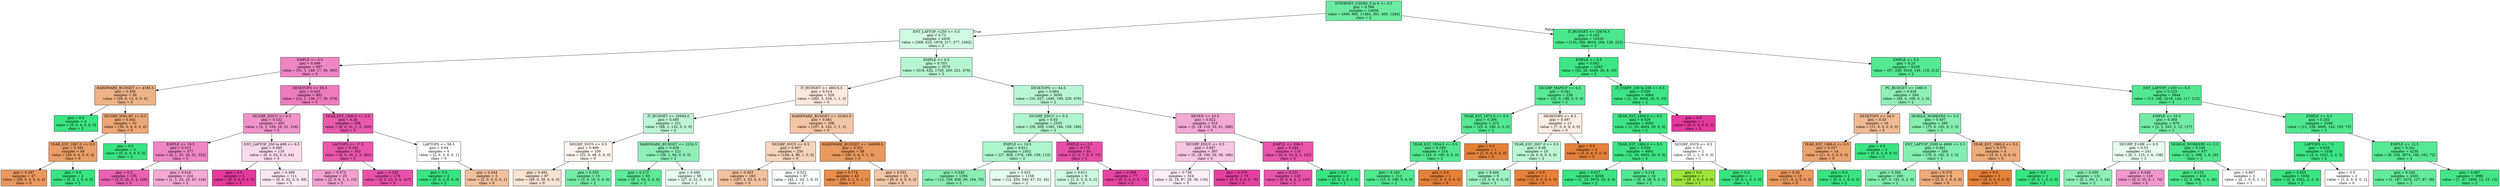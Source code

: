 digraph Tree {
node [shape=box, style="filled", color="black"] ;
0 [label="INTERNET_USERS_5 to 9 <= 0.5\ngini = 0.396\nsamples = 14956\nvalue = [499, 893, 11494, 381, 405, 1284]\nclass = 2", fillcolor="#6beca1"] ;
1 [label="ENT_LAPTOP_<250 <= 0.5\ngini = 0.73\nsamples = 4436\nvalue = [369, 633, 1878, 217, 277, 1062]\nclass = 2", fillcolor="#cff9e1"] ;
0 -> 1 [labeldistance=2.5, labelangle=45, headlabel="True"] ;
2 [label="EMPLE <= 0.5\ngini = 0.499\nsamples = 857\nvalue = [51, 1, 149, 17, 56, 583]\nclass = 5", fillcolor="#ef86c3"] ;
1 -> 2 ;
3 [label="HARDWARE_BUDGET <= 4185.5\ngini = 0.456\nsamples = 56\nvalue = [39, 0, 13, 0, 0, 4]\nclass = 0", fillcolor="#efb387"] ;
2 -> 3 ;
4 [label="gini = 0.0\nsamples = 4\nvalue = [0, 0, 4, 0, 0, 0]\nclass = 2", fillcolor="#39e581"] ;
3 -> 4 ;
5 [label="SICGRP_WHL-RT <= 0.5\ngini = 0.402\nsamples = 52\nvalue = [39, 0, 9, 0, 0, 4]\nclass = 0", fillcolor="#eda775"] ;
3 -> 5 ;
6 [label="YEAR_EST_1997.0 <= 0.5\ngini = 0.345\nsamples = 49\nvalue = [39, 0, 6, 0, 0, 4]\nclass = 0", fillcolor="#eb9e67"] ;
5 -> 6 ;
7 [label="gini = 0.297\nsamples = 47\nvalue = [39, 0, 4, 0, 0, 4]\nclass = 0", fillcolor="#ea985e"] ;
6 -> 7 ;
8 [label="gini = 0.0\nsamples = 2\nvalue = [0, 0, 2, 0, 0, 0]\nclass = 2", fillcolor="#39e581"] ;
6 -> 8 ;
9 [label="gini = 0.0\nsamples = 3\nvalue = [0, 0, 3, 0, 0, 0]\nclass = 2", fillcolor="#39e581"] ;
5 -> 9 ;
10 [label="DESKTOPS <= 56.5\ngini = 0.443\nsamples = 801\nvalue = [12, 1, 136, 17, 56, 579]\nclass = 5", fillcolor="#ee7bbe"] ;
2 -> 10 ;
11 [label="SICGRP_EDUC <= 0.5\ngini = 0.532\nsamples = 493\nvalue = [4, 1, 105, 16, 51, 316]\nclass = 5", fillcolor="#f193ca"] ;
10 -> 11 ;
12 [label="EMPLE <= 19.5\ngini = 0.513\nsamples = 377\nvalue = [4, 1, 53, 16, 51, 252]\nclass = 5", fillcolor="#ef85c3"] ;
11 -> 12 ;
13 [label="gini = 0.3\nsamples = 155\nvalue = [3, 0, 20, 0, 4, 128]\nclass = 5", fillcolor="#ea61b1"] ;
12 -> 13 ;
14 [label="gini = 0.616\nsamples = 222\nvalue = [1, 1, 33, 16, 47, 124]\nclass = 5", fillcolor="#f4a8d4"] ;
12 -> 14 ;
15 [label="ENT_LAPTOP_250 to 499 <= 0.5\ngini = 0.495\nsamples = 116\nvalue = [0, 0, 52, 0, 0, 64]\nclass = 5", fillcolor="#fadaed"] ;
11 -> 15 ;
16 [label="gini = 0.0\nsamples = 5\nvalue = [0, 0, 0, 0, 0, 5]\nclass = 5", fillcolor="#e5399d"] ;
15 -> 16 ;
17 [label="gini = 0.498\nsamples = 111\nvalue = [0, 0, 52, 0, 0, 59]\nclass = 5", fillcolor="#fce8f3"] ;
15 -> 17 ;
18 [label="YEAR_EST_1996.0 <= 0.5\ngini = 0.26\nsamples = 308\nvalue = [8, 0, 31, 1, 5, 263]\nclass = 5", fillcolor="#e959ad"] ;
10 -> 18 ;
19 [label="LAPTOPS <= 17.5\ngini = 0.242\nsamples = 303\nvalue = [6, 0, 29, 1, 5, 262]\nclass = 5", fillcolor="#e957ac"] ;
18 -> 19 ;
20 [label="gini = 0.573\nsamples = 25\nvalue = [2, 0, 6, 1, 1, 15]\nclass = 5", fillcolor="#f3a1d1"] ;
19 -> 20 ;
21 [label="gini = 0.203\nsamples = 278\nvalue = [4, 0, 23, 0, 4, 247]\nclass = 5", fillcolor="#e851a9"] ;
19 -> 21 ;
22 [label="LAPTOPS <= 58.5\ngini = 0.64\nsamples = 5\nvalue = [2, 0, 2, 0, 0, 1]\nclass = 0", fillcolor="#ffffff"] ;
18 -> 22 ;
23 [label="gini = 0.0\nsamples = 2\nvalue = [0, 0, 2, 0, 0, 0]\nclass = 2", fillcolor="#39e581"] ;
22 -> 23 ;
24 [label="gini = 0.444\nsamples = 3\nvalue = [2, 0, 0, 0, 0, 1]\nclass = 0", fillcolor="#f2c09c"] ;
22 -> 24 ;
25 [label="EMPLE <= 0.5\ngini = 0.703\nsamples = 3579\nvalue = [318, 632, 1729, 200, 221, 479]\nclass = 2", fillcolor="#b5f5d0"] ;
1 -> 25 ;
26 [label="IT_BUDGET <= 48015.5\ngini = 0.514\nsamples = 529\nvalue = [285, 5, 234, 1, 1, 3]\nclass = 0", fillcolor="#fbe9dd"] ;
25 -> 26 ;
27 [label="IT_BUDGET <= 20504.0\ngini = 0.485\nsamples = 221\nvalue = [88, 1, 132, 0, 0, 0]\nclass = 2", fillcolor="#bdf6d5"] ;
26 -> 27 ;
28 [label="SICGRP_SVCS <= 0.5\ngini = 0.499\nsamples = 100\nvalue = [52, 0, 48, 0, 0, 0]\nclass = 0", fillcolor="#fdf5f0"] ;
27 -> 28 ;
29 [label="gini = 0.492\nsamples = 87\nvalue = [49, 0, 38, 0, 0, 0]\nclass = 0", fillcolor="#f9e3d3"] ;
28 -> 29 ;
30 [label="gini = 0.355\nsamples = 13\nvalue = [3, 0, 10, 0, 0, 0]\nclass = 2", fillcolor="#74eda7"] ;
28 -> 30 ;
31 [label="HARDWARE_BUDGET <= 2224.5\ngini = 0.429\nsamples = 121\nvalue = [36, 1, 84, 0, 0, 0]\nclass = 2", fillcolor="#8ff0b8"] ;
27 -> 31 ;
32 [label="gini = 0.272\nsamples = 63\nvalue = [9, 1, 53, 0, 0, 0]\nclass = 2", fillcolor="#5eea98"] ;
31 -> 32 ;
33 [label="gini = 0.498\nsamples = 58\nvalue = [27, 0, 31, 0, 0, 0]\nclass = 2", fillcolor="#e5fcef"] ;
31 -> 33 ;
34 [label="HARDWARE_BUDGET <= 35363.0\ngini = 0.481\nsamples = 308\nvalue = [197, 4, 102, 1, 1, 3]\nclass = 0", fillcolor="#f3c5a4"] ;
26 -> 34 ;
35 [label="SICGRP_SVCS <= 0.5\ngini = 0.497\nsamples = 250\nvalue = [149, 4, 96, 1, 0, 0]\nclass = 0", fillcolor="#f6d4bb"] ;
34 -> 35 ;
36 [label="gini = 0.463\nsamples = 163\nvalue = [107, 3, 53, 0, 0, 0]\nclass = 0", fillcolor="#f2c19e"] ;
35 -> 36 ;
37 [label="gini = 0.522\nsamples = 87\nvalue = [42, 1, 43, 1, 0, 0]\nclass = 2", fillcolor="#fbfefc"] ;
35 -> 37 ;
38 [label="HARDWARE_BUDGET <= 146098.5\ngini = 0.301\nsamples = 58\nvalue = [48, 0, 6, 0, 1, 3]\nclass = 0", fillcolor="#ea995f"] ;
34 -> 38 ;
39 [label="gini = 0.174\nsamples = 43\nvalue = [39, 0, 2, 0, 1, 1]\nclass = 0", fillcolor="#e88d4c"] ;
38 -> 39 ;
40 [label="gini = 0.551\nsamples = 15\nvalue = [9, 0, 4, 0, 0, 2]\nclass = 0", fillcolor="#f3c6a5"] ;
38 -> 40 ;
41 [label="DESKTOPS <= 44.5\ngini = 0.684\nsamples = 3050\nvalue = [33, 627, 1495, 199, 220, 476]\nclass = 2", fillcolor="#b8f6d2"] ;
25 -> 41 ;
42 [label="SICGRP_EDUC <= 0.5\ngini = 0.63\nsamples = 2535\nvalue = [28, 609, 1385, 166, 159, 188]\nclass = 2", fillcolor="#aff5cc"] ;
41 -> 42 ;
43 [label="EMPLE <= 19.5\ngini = 0.611\nsamples = 2452\nvalue = [27, 609, 1378, 166, 159, 113]\nclass = 2", fillcolor="#acf4ca"] ;
42 -> 43 ;
44 [label="gini = 0.549\nsamples = 1294\nvalue = [15, 159, 838, 99, 104, 79]\nclass = 2", fillcolor="#89efb4"] ;
43 -> 44 ;
45 [label="gini = 0.625\nsamples = 1158\nvalue = [12, 450, 540, 67, 55, 34]\nclass = 2", fillcolor="#e6fcef"] ;
43 -> 45 ;
46 [label="EMPLE <= 3.5\ngini = 0.176\nsamples = 83\nvalue = [1, 0, 7, 0, 0, 75]\nclass = 5", fillcolor="#e84ea7"] ;
42 -> 46 ;
47 [label="gini = 0.611\nsamples = 6\nvalue = [1, 0, 3, 0, 0, 2]\nclass = 2", fillcolor="#cef8e0"] ;
46 -> 47 ;
48 [label="gini = 0.098\nsamples = 77\nvalue = [0, 0, 4, 0, 0, 73]\nclass = 5", fillcolor="#e644a2"] ;
46 -> 48 ;
49 [label="REVEN <= 43.5\ngini = 0.622\nsamples = 515\nvalue = [5, 18, 110, 33, 61, 288]\nclass = 5", fillcolor="#f4a8d4"] ;
41 -> 49 ;
50 [label="SICGRP_EDUC <= 0.5\ngini = 0.687\nsamples = 397\nvalue = [5, 18, 100, 29, 59, 186]\nclass = 5", fillcolor="#f7c6e3"] ;
49 -> 50 ;
51 [label="gini = 0.738\nsamples = 324\nvalue = [5, 18, 97, 29, 59, 116]\nclass = 5", fillcolor="#fdeef7"] ;
50 -> 51 ;
52 [label="gini = 0.079\nsamples = 73\nvalue = [0, 0, 3, 0, 0, 70]\nclass = 5", fillcolor="#e641a1"] ;
50 -> 52 ;
53 [label="EMPLE <= 998.5\ngini = 0.244\nsamples = 118\nvalue = [0, 0, 10, 4, 2, 102]\nclass = 5", fillcolor="#e956ac"] ;
49 -> 53 ;
54 [label="gini = 0.221\nsamples = 116\nvalue = [0, 0, 8, 4, 2, 102]\nclass = 5", fillcolor="#e853aa"] ;
53 -> 54 ;
55 [label="gini = 0.0\nsamples = 2\nvalue = [0, 0, 2, 0, 0, 0]\nclass = 2", fillcolor="#39e581"] ;
53 -> 55 ;
56 [label="IT_BUDGET <= 33876.5\ngini = 0.163\nsamples = 10520\nvalue = [130, 260, 9616, 164, 128, 222]\nclass = 2", fillcolor="#4ae78c"] ;
0 -> 56 [labeldistance=2.5, labelangle=-45, headlabel="False"] ;
57 [label="EMPLE <= 0.5\ngini = 0.042\nsamples = 4292\nvalue = [33, 20, 4200, 20, 9, 10]\nclass = 2", fillcolor="#3de684"] ;
56 -> 57 ;
58 [label="SICGRP_MANUF <= 0.5\ngini = 0.241\nsamples = 228\nvalue = [32, 0, 196, 0, 0, 0]\nclass = 2", fillcolor="#59e996"] ;
57 -> 58 ;
59 [label="YEAR_EST_1973.0 <= 0.5\ngini = 0.206\nsamples = 215\nvalue = [25, 0, 190, 0, 0, 0]\nclass = 2", fillcolor="#53e892"] ;
58 -> 59 ;
60 [label="YEAR_EST_1954.0 <= 0.5\ngini = 0.199\nsamples = 214\nvalue = [24, 0, 190, 0, 0, 0]\nclass = 2", fillcolor="#52e891"] ;
59 -> 60 ;
61 [label="gini = 0.193\nsamples = 213\nvalue = [23, 0, 190, 0, 0, 0]\nclass = 2", fillcolor="#51e890"] ;
60 -> 61 ;
62 [label="gini = 0.0\nsamples = 1\nvalue = [1, 0, 0, 0, 0, 0]\nclass = 0", fillcolor="#e58139"] ;
60 -> 62 ;
63 [label="gini = 0.0\nsamples = 1\nvalue = [1, 0, 0, 0, 0, 0]\nclass = 0", fillcolor="#e58139"] ;
59 -> 63 ;
64 [label="DESKTOPS <= 8.5\ngini = 0.497\nsamples = 13\nvalue = [7, 0, 6, 0, 0, 0]\nclass = 0", fillcolor="#fbede3"] ;
58 -> 64 ;
65 [label="YEAR_EST_2007.0 <= 0.5\ngini = 0.48\nsamples = 10\nvalue = [4, 0, 6, 0, 0, 0]\nclass = 2", fillcolor="#bdf6d5"] ;
64 -> 65 ;
66 [label="gini = 0.444\nsamples = 9\nvalue = [3, 0, 6, 0, 0, 0]\nclass = 2", fillcolor="#9cf2c0"] ;
65 -> 66 ;
67 [label="gini = 0.0\nsamples = 1\nvalue = [1, 0, 0, 0, 0, 0]\nclass = 0", fillcolor="#e58139"] ;
65 -> 67 ;
68 [label="gini = 0.0\nsamples = 3\nvalue = [3, 0, 0, 0, 0, 0]\nclass = 0", fillcolor="#e58139"] ;
64 -> 68 ;
69 [label="IT_STAFF_100 to 249 <= 0.5\ngini = 0.029\nsamples = 4064\nvalue = [1, 20, 4004, 20, 9, 10]\nclass = 2", fillcolor="#3ce583"] ;
57 -> 69 ;
70 [label="YEAR_EST_1958.0 <= 0.5\ngini = 0.029\nsamples = 4063\nvalue = [1, 20, 4004, 20, 9, 9]\nclass = 2", fillcolor="#3ce583"] ;
69 -> 70 ;
71 [label="YEAR_EST_1982.0 <= 0.5\ngini = 0.028\nsamples = 4061\nvalue = [1, 19, 4003, 20, 9, 9]\nclass = 2", fillcolor="#3ce583"] ;
70 -> 71 ;
72 [label="gini = 0.027\nsamples = 4029\nvalue = [1, 15, 3975, 20, 9, 9]\nclass = 2", fillcolor="#3ce583"] ;
71 -> 72 ;
73 [label="gini = 0.219\nsamples = 32\nvalue = [0, 4, 28, 0, 0, 0]\nclass = 2", fillcolor="#55e993"] ;
71 -> 73 ;
74 [label="SICGRP_SVCS <= 0.5\ngini = 0.5\nsamples = 2\nvalue = [0, 1, 1, 0, 0, 0]\nclass = 1", fillcolor="#ffffff"] ;
70 -> 74 ;
75 [label="gini = 0.0\nsamples = 1\nvalue = [0, 1, 0, 0, 0, 0]\nclass = 1", fillcolor="#9de539"] ;
74 -> 75 ;
76 [label="gini = 0.0\nsamples = 1\nvalue = [0, 0, 1, 0, 0, 0]\nclass = 2", fillcolor="#39e581"] ;
74 -> 76 ;
77 [label="gini = 0.0\nsamples = 1\nvalue = [0, 0, 0, 0, 0, 1]\nclass = 5", fillcolor="#e5399d"] ;
69 -> 77 ;
78 [label="EMPLE <= 0.5\ngini = 0.24\nsamples = 6228\nvalue = [97, 240, 5416, 144, 119, 212]\nclass = 2", fillcolor="#54e992"] ;
56 -> 78 ;
79 [label="PC_BUDGET <= 1080.0\ngini = 0.426\nsamples = 284\nvalue = [84, 0, 198, 0, 2, 0]\nclass = 2", fillcolor="#8ef0b7"] ;
78 -> 79 ;
80 [label="DESKTOPS <= 34.5\ngini = 0.43\nsamples = 16\nvalue = [11, 0, 5, 0, 0, 0]\nclass = 0", fillcolor="#f1ba93"] ;
79 -> 80 ;
81 [label="YEAR_EST_1966.0 <= 0.5\ngini = 0.337\nsamples = 14\nvalue = [11, 0, 3, 0, 0, 0]\nclass = 0", fillcolor="#eca36f"] ;
80 -> 81 ;
82 [label="gini = 0.26\nsamples = 13\nvalue = [11, 0, 2, 0, 0, 0]\nclass = 0", fillcolor="#ea985d"] ;
81 -> 82 ;
83 [label="gini = 0.0\nsamples = 1\nvalue = [0, 0, 1, 0, 0, 0]\nclass = 2", fillcolor="#39e581"] ;
81 -> 83 ;
84 [label="gini = 0.0\nsamples = 2\nvalue = [0, 0, 2, 0, 0, 0]\nclass = 2", fillcolor="#39e581"] ;
80 -> 84 ;
85 [label="MOBILE_WORKERS <= 0.5\ngini = 0.407\nsamples = 268\nvalue = [73, 0, 193, 0, 2, 0]\nclass = 2", fillcolor="#85efb1"] ;
79 -> 85 ;
86 [label="ENT_LAPTOP_2500 to 4999 <= 0.5\ngini = 0.401\nsamples = 264\nvalue = [70, 0, 192, 0, 2, 0]\nclass = 2", fillcolor="#82efb0"] ;
85 -> 86 ;
87 [label="gini = 0.394\nsamples = 260\nvalue = [67, 0, 191, 0, 2, 0]\nclass = 2", fillcolor="#80eeae"] ;
86 -> 87 ;
88 [label="gini = 0.375\nsamples = 4\nvalue = [3, 0, 1, 0, 0, 0]\nclass = 0", fillcolor="#eeab7b"] ;
86 -> 88 ;
89 [label="YEAR_EST_1990.0 <= 0.5\ngini = 0.375\nsamples = 4\nvalue = [3, 0, 1, 0, 0, 0]\nclass = 0", fillcolor="#eeab7b"] ;
85 -> 89 ;
90 [label="gini = 0.0\nsamples = 3\nvalue = [3, 0, 0, 0, 0, 0]\nclass = 0", fillcolor="#e58139"] ;
89 -> 90 ;
91 [label="gini = 0.0\nsamples = 1\nvalue = [0, 0, 1, 0, 0, 0]\nclass = 2", fillcolor="#39e581"] ;
89 -> 91 ;
92 [label="ENT_LAPTOP_<250 <= 0.5\ngini = 0.225\nsamples = 5944\nvalue = [13, 240, 5218, 144, 117, 212]\nclass = 2", fillcolor="#52e891"] ;
78 -> 92 ;
93 [label="EMPLE <= 10.5\ngini = 0.364\nsamples = 678\nvalue = [2, 2, 523, 2, 12, 137]\nclass = 2", fillcolor="#72eca5"] ;
92 -> 93 ;
94 [label="SICGRP_F-I-RE <= 0.5\ngini = 0.53\nsamples = 241\nvalue = [0, 1, 125, 1, 6, 108]\nclass = 2", fillcolor="#e6fcef"] ;
93 -> 94 ;
95 [label="gini = 0.459\nsamples = 131\nvalue = [0, 1, 90, 1, 5, 34]\nclass = 2", fillcolor="#8df0b6"] ;
94 -> 95 ;
96 [label="gini = 0.446\nsamples = 110\nvalue = [0, 0, 35, 0, 1, 74]\nclass = 5", fillcolor="#f198cc"] ;
94 -> 96 ;
97 [label="MOBILE_WORKERS <= 2.5\ngini = 0.166\nsamples = 437\nvalue = [2, 1, 398, 1, 6, 29]\nclass = 2", fillcolor="#4ce78d"] ;
93 -> 97 ;
98 [label="gini = 0.155\nsamples = 434\nvalue = [2, 0, 398, 1, 5, 28]\nclass = 2", fillcolor="#4be78c"] ;
97 -> 98 ;
99 [label="gini = 0.667\nsamples = 3\nvalue = [0, 1, 0, 0, 1, 1]\nclass = 1", fillcolor="#ffffff"] ;
97 -> 99 ;
100 [label="EMPLE <= 4.5\ngini = 0.202\nsamples = 5266\nvalue = [11, 238, 4695, 142, 105, 75]\nclass = 2", fillcolor="#4fe88f"] ;
92 -> 100 ;
101 [label="LAPTOPS <= 7.5\ngini = 0.029\nsamples = 1036\nvalue = [3, 4, 1021, 2, 3, 3]\nclass = 2", fillcolor="#3ce583"] ;
100 -> 101 ;
102 [label="gini = 0.025\nsamples = 1034\nvalue = [2, 4, 1021, 2, 3, 2]\nclass = 2", fillcolor="#3be583"] ;
101 -> 102 ;
103 [label="gini = 0.5\nsamples = 2\nvalue = [1, 0, 0, 0, 0, 1]\nclass = 0", fillcolor="#ffffff"] ;
101 -> 103 ;
104 [label="EMPLE <= 12.5\ngini = 0.241\nsamples = 4230\nvalue = [8, 234, 3674, 140, 102, 72]\nclass = 2", fillcolor="#55e993"] ;
100 -> 104 ;
105 [label="gini = 0.344\nsamples = 2335\nvalue = [1, 187, 1874, 127, 87, 59]\nclass = 2", fillcolor="#63eb9c"] ;
104 -> 105 ;
106 [label="gini = 0.097\nsamples = 1895\nvalue = [7, 47, 1800, 13, 15, 13]\nclass = 2", fillcolor="#43e687"] ;
104 -> 106 ;
}